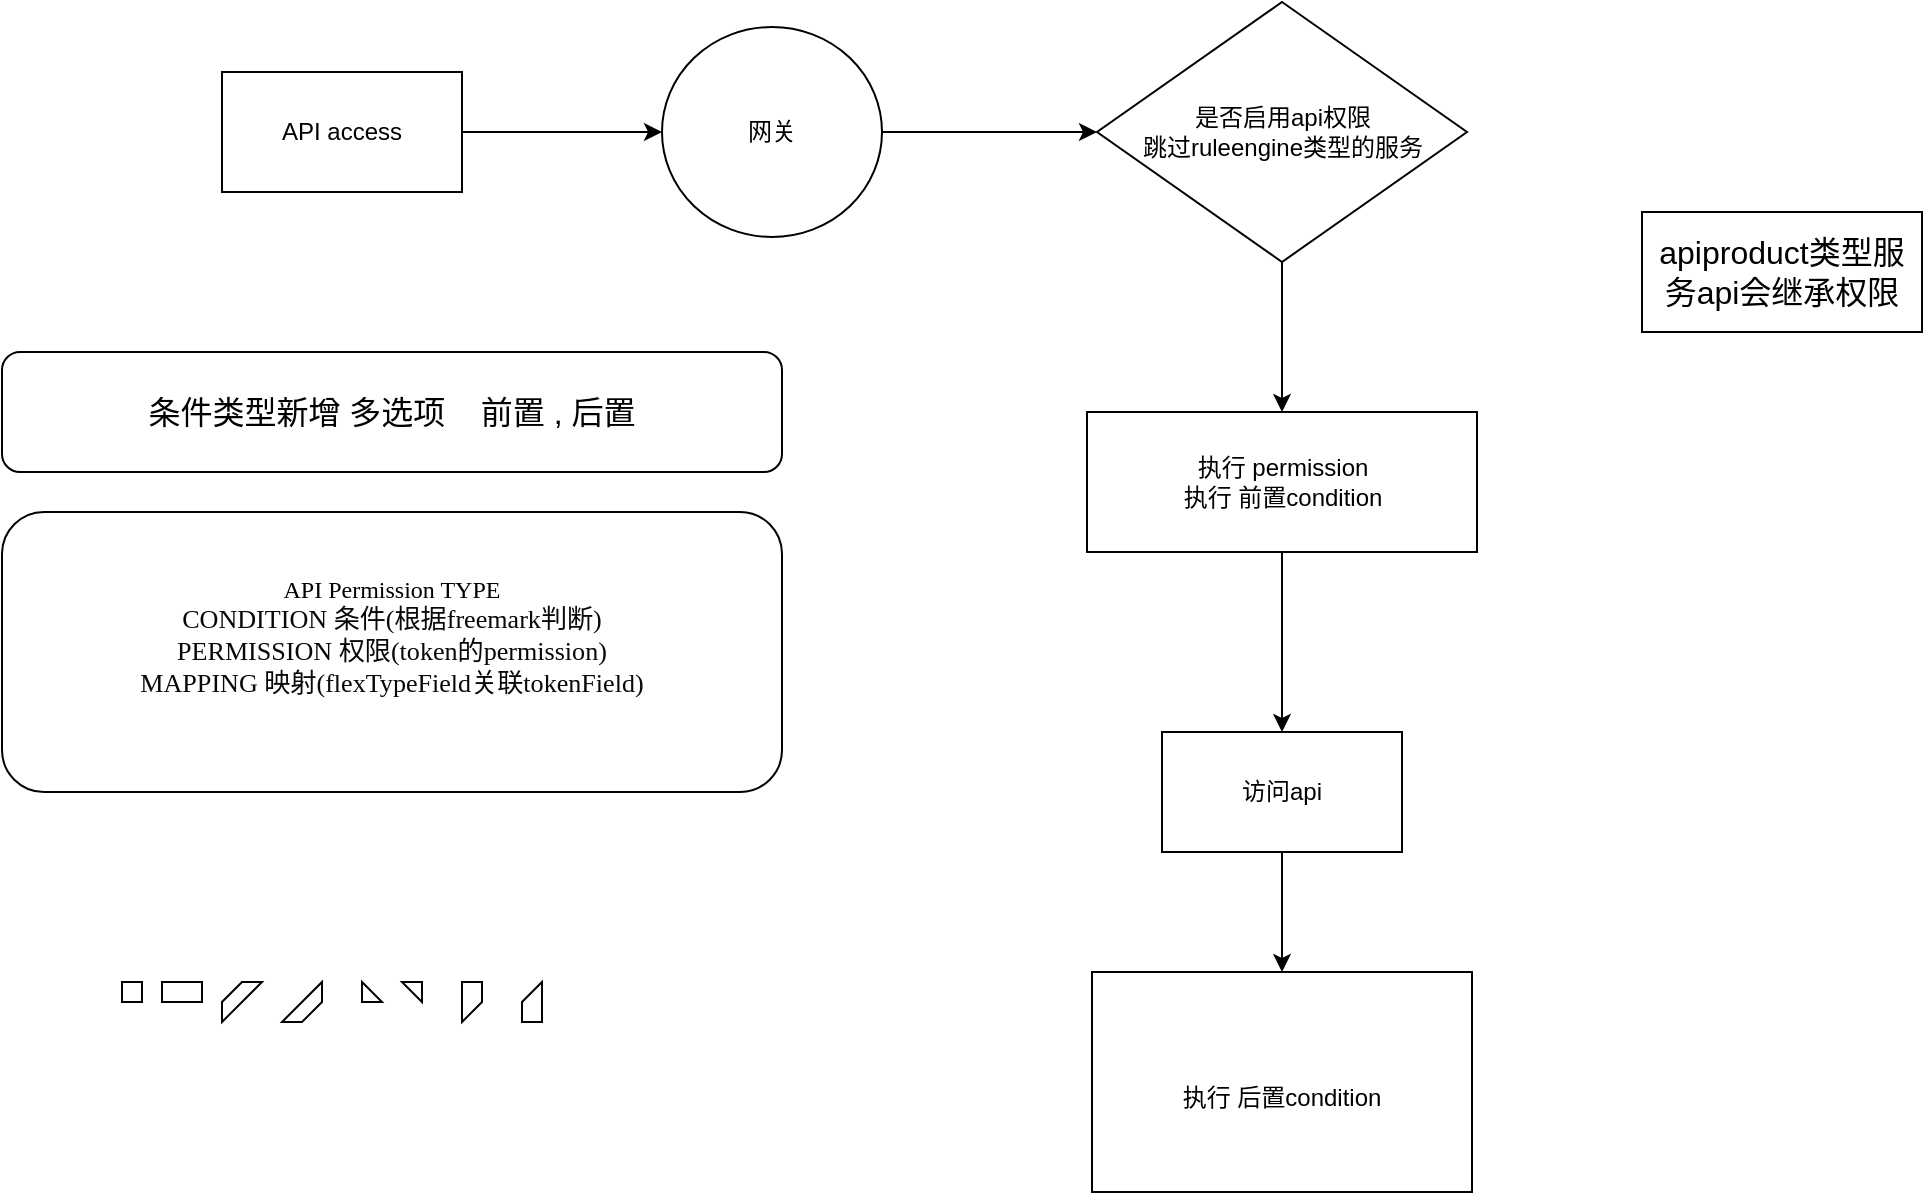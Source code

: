<mxfile version="21.1.7" type="github" pages="2">
  <diagram name="规则引擎" id="lMqXDjT0-Osc_c8zB9kQ">
    <mxGraphModel dx="1086" dy="659" grid="1" gridSize="10" guides="1" tooltips="1" connect="1" arrows="1" fold="1" page="1" pageScale="1" pageWidth="1920" pageHeight="1200" math="0" shadow="0">
      <root>
        <mxCell id="0" />
        <mxCell id="1" parent="0" />
        <mxCell id="nkRAWRB7QTpRWoVHKGXE-1" value="API access" style="rounded=0;whiteSpace=wrap;html=1;" parent="1" vertex="1">
          <mxGeometry x="170" y="65" width="120" height="60" as="geometry" />
        </mxCell>
        <mxCell id="nkRAWRB7QTpRWoVHKGXE-2" value="" style="endArrow=classic;html=1;rounded=0;exitX=1;exitY=0.5;exitDx=0;exitDy=0;entryX=0;entryY=0.5;entryDx=0;entryDy=0;" parent="1" source="nkRAWRB7QTpRWoVHKGXE-1" target="nkRAWRB7QTpRWoVHKGXE-4" edge="1">
          <mxGeometry width="50" height="50" relative="1" as="geometry">
            <mxPoint x="680" y="285" as="sourcePoint" />
            <mxPoint x="430" y="155" as="targetPoint" />
          </mxGeometry>
        </mxCell>
        <mxCell id="nkRAWRB7QTpRWoVHKGXE-9" value="" style="edgeStyle=orthogonalEdgeStyle;rounded=0;orthogonalLoop=1;jettySize=auto;html=1;" parent="1" source="nkRAWRB7QTpRWoVHKGXE-4" target="nkRAWRB7QTpRWoVHKGXE-8" edge="1">
          <mxGeometry relative="1" as="geometry" />
        </mxCell>
        <mxCell id="nkRAWRB7QTpRWoVHKGXE-4" value="网关" style="ellipse;whiteSpace=wrap;html=1;" parent="1" vertex="1">
          <mxGeometry x="390" y="42.5" width="110" height="105" as="geometry" />
        </mxCell>
        <mxCell id="nkRAWRB7QTpRWoVHKGXE-11" value="" style="edgeStyle=orthogonalEdgeStyle;rounded=0;orthogonalLoop=1;jettySize=auto;html=1;" parent="1" source="nkRAWRB7QTpRWoVHKGXE-8" target="nkRAWRB7QTpRWoVHKGXE-10" edge="1">
          <mxGeometry relative="1" as="geometry" />
        </mxCell>
        <mxCell id="nkRAWRB7QTpRWoVHKGXE-8" value="是否启用api权限&lt;br&gt;跳过ruleengine类型的服务" style="rhombus;whiteSpace=wrap;html=1;" parent="1" vertex="1">
          <mxGeometry x="607.5" y="30" width="185" height="130" as="geometry" />
        </mxCell>
        <mxCell id="Ies4CJbf-FAV-6-cfxqr-3" value="" style="edgeStyle=orthogonalEdgeStyle;rounded=0;orthogonalLoop=1;jettySize=auto;html=1;" parent="1" source="nkRAWRB7QTpRWoVHKGXE-10" target="Ies4CJbf-FAV-6-cfxqr-2" edge="1">
          <mxGeometry relative="1" as="geometry" />
        </mxCell>
        <mxCell id="nkRAWRB7QTpRWoVHKGXE-10" value="执行 permission&lt;br&gt;执行 前置condition&lt;br&gt;" style="whiteSpace=wrap;html=1;" parent="1" vertex="1">
          <mxGeometry x="602.5" y="235" width="195" height="70" as="geometry" />
        </mxCell>
        <mxCell id="Ies4CJbf-FAV-6-cfxqr-5" value="" style="edgeStyle=orthogonalEdgeStyle;rounded=0;orthogonalLoop=1;jettySize=auto;html=1;entryX=0.5;entryY=0;entryDx=0;entryDy=0;" parent="1" source="Ies4CJbf-FAV-6-cfxqr-2" target="Ies4CJbf-FAV-6-cfxqr-10" edge="1">
          <mxGeometry relative="1" as="geometry">
            <mxPoint x="700" y="525" as="targetPoint" />
          </mxGeometry>
        </mxCell>
        <mxCell id="Ies4CJbf-FAV-6-cfxqr-2" value="访问api" style="whiteSpace=wrap;html=1;" parent="1" vertex="1">
          <mxGeometry x="640" y="395" width="120" height="60" as="geometry" />
        </mxCell>
        <mxCell id="Ies4CJbf-FAV-6-cfxqr-6" value="API Permission TYPE&lt;br&gt;&lt;div style=&quot;background-color: rgb(255, 255, 255); color: rgb(8, 8, 8); font-size: 9.8pt;&quot;&gt;&lt;div&gt;CONDITION 条件(根据freemark判断)&lt;/div&gt;&lt;div&gt;&lt;div style=&quot;font-size: 9.8pt;&quot;&gt;&lt;div&gt;PERMISSION 权限(token的permission)&lt;/div&gt;&lt;div&gt;&lt;div style=&quot;font-size: 9.8pt;&quot;&gt;&lt;div&gt;MAPPING 映射(flexTypeField关联tokenField)&lt;/div&gt;&lt;div&gt;&lt;br&gt;&lt;/div&gt;&lt;/div&gt;&lt;/div&gt;&lt;/div&gt;&lt;/div&gt;&lt;/div&gt;" style="rounded=1;whiteSpace=wrap;html=1;fontFamily=Verdana;" parent="1" vertex="1">
          <mxGeometry x="60" y="285" width="390" height="140" as="geometry" />
        </mxCell>
        <mxCell id="Ies4CJbf-FAV-6-cfxqr-9" value="条件类型新增 多选项&amp;nbsp; &amp;nbsp; 前置 , 后置" style="rounded=1;whiteSpace=wrap;html=1;fontSize=16;" parent="1" vertex="1">
          <mxGeometry x="60" y="205" width="390" height="60" as="geometry" />
        </mxCell>
        <mxCell id="Ies4CJbf-FAV-6-cfxqr-10" value="&lt;br&gt;执行 后置condition&lt;br&gt;" style="whiteSpace=wrap;html=1;" parent="1" vertex="1">
          <mxGeometry x="605" y="515" width="190" height="110" as="geometry" />
        </mxCell>
        <mxCell id="Ies4CJbf-FAV-6-cfxqr-11" value="apiproduct类型服务api会继承权限&lt;br&gt;" style="rounded=0;whiteSpace=wrap;html=1;fontSize=16;" parent="1" vertex="1">
          <mxGeometry x="880" y="135" width="140" height="60" as="geometry" />
        </mxCell>
        <mxCell id="lvQHiRlJNacJ52zLgOht-15" style="edgeStyle=none;curved=1;rounded=0;orthogonalLoop=1;jettySize=auto;html=1;exitX=0.5;exitY=1;exitDx=0;exitDy=0;fontSize=12;startSize=8;endSize=8;" parent="1" edge="1">
          <mxGeometry relative="1" as="geometry">
            <mxPoint x="252.3" y="534.895" as="sourcePoint" />
            <mxPoint x="252.3" y="534.895" as="targetPoint" />
          </mxGeometry>
        </mxCell>
        <mxCell id="lvQHiRlJNacJ52zLgOht-38" value="" style="shape=stencil(pZJLDoMgEIZPw95APEBj67J3QKSViGCAqr19gZGm1seiTdjM/898mQeIFLahPUc4U7TjiJwRxtZxxYS8BgFjbzWg5xmE4zKktufMgTZQI2gl5zrrjG75KGo3E4RquBEuuOSCspPPCY8UFWXt3eiHqr8MhMtd76YN3zDetpASOohSuZnU09Dbykh2p4dQPUH7OIe5nhDO82+jE0EK9UFIO/udsATkfxPSTMcEJrU9WqPXdzbpP9jeDWLZ6ohRhU8ZhRc=);whiteSpace=wrap;html=1;" parent="1" vertex="1">
          <mxGeometry x="170" y="520" width="20" height="20" as="geometry" />
        </mxCell>
        <mxCell id="RODdO40ClZkZJHauOLAf-1" value="" style="shape=stencil(pZJLDoMgEIZPw95APEBj67J3QKSViGCAqr19gZGm1seiTdjM/898mQeIFLahPUc4U7TjiJwRxtZxxYS8BgFjbzWg5xmE4zKktufMgTZQI2gl5zrrjG75KGo3E4RquBEuuOSCspPPCY8UFWXt3eiHqr8MhMtd76YN3zDetpASOohSuZnU09Dbykh2p4dQPUH7OIe5nhDO82+jE0EK9UFIO/udsATkfxPSTMcEJrU9WqPXdzbpP9jeDWLZ6ohRhU8ZhRc=);whiteSpace=wrap;html=1;rotation=-180;" vertex="1" parent="1">
          <mxGeometry x="200" y="520" width="20" height="20" as="geometry" />
        </mxCell>
        <mxCell id="RODdO40ClZkZJHauOLAf-3" value="" style="rounded=0;whiteSpace=wrap;html=1;fontSize=16;" vertex="1" parent="1">
          <mxGeometry x="120" y="520" width="10" height="10" as="geometry" />
        </mxCell>
        <mxCell id="RODdO40ClZkZJHauOLAf-4" value="" style="rounded=0;whiteSpace=wrap;html=1;fontSize=16;" vertex="1" parent="1">
          <mxGeometry x="140" y="520" width="20" height="10" as="geometry" />
        </mxCell>
        <mxCell id="RODdO40ClZkZJHauOLAf-6" value="" style="verticalLabelPosition=bottom;verticalAlign=top;html=1;shape=mxgraph.basic.orthogonal_triangle;fontSize=16;" vertex="1" parent="1">
          <mxGeometry x="240" y="520" width="10" height="10" as="geometry" />
        </mxCell>
        <mxCell id="RODdO40ClZkZJHauOLAf-8" value="" style="verticalLabelPosition=bottom;verticalAlign=top;html=1;shape=mxgraph.basic.orthogonal_triangle;fontSize=16;direction=west;" vertex="1" parent="1">
          <mxGeometry x="260" y="520" width="10" height="10" as="geometry" />
        </mxCell>
        <mxCell id="RODdO40ClZkZJHauOLAf-9" value="" style="shape=stencil(rVJbDoMgEDwN/wbiARpbP3uHFWklIhigam9fHtLUqk2bNOFnZnYns7sgUpgGeoZwJqFjiBwRxsYySbk4ewJjJzWRx3mE4xKC6Rm1kRtAc6jE3GesVi0beW1nBy4bprn1Kjmh7OBq/CNFBbS9anWT9ZuAcLmrXZRmG8JT5kLEBIEqN4t68NlWQpI7NfjuKcbP4lj3Bdp2TgaCyxeDtLK/OST4i8VyivyrEFQo82mNjt/ZpPtgezcIbasjBjZ+ykA8AA==);whiteSpace=wrap;html=1;rotation=-180;direction=west;" vertex="1" parent="1">
          <mxGeometry x="290" y="520" width="10" height="10" as="geometry" />
        </mxCell>
        <mxCell id="RODdO40ClZkZJHauOLAf-10" value="" style="shape=stencil(rVJbDoMgEDwN/wbiARpbP3uHFWklIhigam9fHtLUqk2bNOFnZnYns7sgUpgGeoZwJqFjiBwRxsYySbk4ewJjJzWRx3mE4xKC6Rm1kRtAc6jE3GesVi0beW1nBy4bprn1Kjmh7OBq/CNFBbS9anWT9ZuAcLmrXZRmG8JT5kLEBIEqN4t68NlWQpI7NfjuKcbP4lj3Bdp2TgaCyxeDtLK/OST4i8VyivyrEFQo82mNjt/ZpPtgezcIbasjBjZ+ykA8AA==);whiteSpace=wrap;html=1;rotation=-180;direction=east;" vertex="1" parent="1">
          <mxGeometry x="320" y="530" width="10" height="10" as="geometry" />
        </mxCell>
      </root>
    </mxGraphModel>
  </diagram>
  <diagram id="iqnnxUxoqkpFv0Z-_ecK" name="流程">
    <mxGraphModel dx="3995" dy="1841" grid="0" gridSize="10" guides="1" tooltips="1" connect="1" arrows="1" fold="1" page="1" pageScale="1" pageWidth="1169" pageHeight="827" math="0" shadow="0">
      <root>
        <mxCell id="0" />
        <mxCell id="1" parent="0" />
        <mxCell id="_8M5s9jNWxeY9qWyxaXj-8" value="&lt;div style=&quot;background-color: rgb(255, 255, 255); color: rgb(8, 8, 8); font-family: &amp;quot;Courier New&amp;quot;, monospace; font-size: 9.8pt;&quot;&gt;流程域&lt;br&gt;--&lt;br&gt;流程域编码&lt;span style=&quot;font-family:&#39;JetBrains Mono&#39;,monospace;&quot;&gt;/ID&lt;br&gt;&lt;/span&gt;流程域名称&lt;span style=&quot;font-family:&#39;JetBrains Mono&#39;,monospace;&quot;&gt;/Name&lt;br&gt;&lt;/span&gt;流程域所属类别&lt;span style=&quot;font-family:&#39;JetBrains Mono&#39;,monospace;&quot;&gt;/Category&lt;br&gt;&lt;/span&gt;流程域责任人&lt;span style=&quot;font-family:&#39;JetBrains Mono&#39;,monospace;&quot;&gt;/Owner&lt;br&gt;&lt;/span&gt;&lt;/div&gt;" style="whiteSpace=wrap;html=1;aspect=fixed;fontSize=16;" vertex="1" parent="1">
          <mxGeometry x="-2297" y="-798" width="185" height="185" as="geometry" />
        </mxCell>
        <mxCell id="_8M5s9jNWxeY9qWyxaXj-9" value="&lt;div style=&quot;background-color: rgb(255, 255, 255); color: rgb(8, 8, 8); font-family: &amp;quot;Courier New&amp;quot;, monospace; font-size: 9.8pt;&quot;&gt;流程组&lt;br&gt;--&lt;br&gt;流程组编码&lt;span style=&quot;font-family:&#39;JetBrains Mono&#39;,monospace;&quot;&gt;/ID&lt;br&gt;&lt;/span&gt;流程组名称&lt;span style=&quot;font-family:&#39;JetBrains Mono&#39;,monospace;&quot;&gt;/Name&lt;br&gt;&lt;/span&gt;流程组所属域&lt;span style=&quot;font-family:&#39;JetBrains Mono&#39;,monospace;&quot;&gt;/ProcessAreaId&lt;/span&gt;&lt;/div&gt;" style="rounded=0;whiteSpace=wrap;html=1;fontSize=16;" vertex="1" parent="1">
          <mxGeometry x="-2058" y="-802" width="230" height="159" as="geometry" />
        </mxCell>
        <mxCell id="_8M5s9jNWxeY9qWyxaXj-10" value="&lt;div style=&quot;background-color: rgb(255, 255, 255); color: rgb(8, 8, 8); font-family: &amp;quot;Courier New&amp;quot;, monospace; font-size: 9.8pt;&quot;&gt;流程&lt;br&gt;--&lt;br&gt;流程编码&lt;span style=&quot;font-family:&#39;JetBrains Mono&#39;,monospace;&quot;&gt;/ID&lt;br&gt;&lt;/span&gt;流程版本&lt;span style=&quot;font-family:&#39;JetBrains Mono&#39;,monospace;&quot;&gt;/VID&lt;br&gt;&lt;/span&gt;流程名称&lt;span style=&quot;font-family:&#39;JetBrains Mono&#39;,monospace;&quot;&gt;/Name&lt;br&gt;&lt;/span&gt;所属流程组&lt;span style=&quot;font-family:&#39;JetBrains Mono&#39;,monospace;&quot;&gt;/ProcessGroupID&lt;br&gt;&lt;/span&gt;流程责任人&lt;span style=&quot;font-family:&#39;JetBrains Mono&#39;,monospace;&quot;&gt;/Owner&lt;br&gt;&lt;/span&gt;流程所属部门&lt;span style=&quot;font-family:&#39;JetBrains Mono&#39;,monospace;&quot;&gt;/Department&lt;br&gt;&lt;/span&gt;流程生效日期&lt;span style=&quot;font-family:&#39;JetBrains Mono&#39;,monospace;&quot;&gt;/EffectiveFrom&lt;br&gt;&lt;/span&gt;流程目的&lt;span style=&quot;font-family:&#39;JetBrains Mono&#39;,monospace;&quot;&gt;/ProcessValue&lt;br&gt;&lt;/span&gt;适用范围&lt;span style=&quot;font-family:&#39;JetBrains Mono&#39;,monospace;&quot;&gt;/ProcessScope&lt;br&gt;&lt;/span&gt;流程场景&lt;span style=&quot;font-family:&#39;JetBrains Mono&#39;,monospace;&quot;&gt;/ProcessScenario&lt;br&gt;&lt;/span&gt;业务对象&lt;span style=&quot;font-family:&#39;JetBrains Mono&#39;,monospace;&quot;&gt;/BusinessObject&lt;br&gt;&lt;/span&gt;流程文件&lt;span style=&quot;font-family:&#39;JetBrains Mono&#39;,monospace;&quot;&gt;/ProcessFile&lt;br&gt;&lt;/span&gt;服务水平承诺&lt;span style=&quot;font-family:&#39;JetBrains Mono&#39;,monospace;&quot;&gt;/SLA&lt;/span&gt;&lt;/div&gt;" style="rounded=0;whiteSpace=wrap;html=1;fontSize=16;" vertex="1" parent="1">
          <mxGeometry x="-2297" y="-541" width="367" height="321" as="geometry" />
        </mxCell>
        <mxCell id="_8M5s9jNWxeY9qWyxaXj-11" value="&lt;div style=&quot;background-color: rgb(255, 255, 255); color: rgb(8, 8, 8); font-family: &amp;quot;Courier New&amp;quot;, monospace; font-size: 9.8pt;&quot;&gt;端到端流程模型&lt;br&gt;--&lt;br&gt;流程编码&lt;span style=&quot;font-family:&#39;JetBrains Mono&#39;,monospace;&quot;&gt;/ID&lt;br&gt;&lt;/span&gt;流程版本&lt;span style=&quot;font-family:&#39;JetBrains Mono&#39;,monospace;&quot;&gt;/VID&lt;br&gt;&lt;/span&gt;流程名称&lt;span style=&quot;font-family:&#39;JetBrains Mono&#39;,monospace;&quot;&gt;/Name&lt;br&gt;&lt;/span&gt;女级流程&lt;span style=&quot;font-family:&#39;JetBrains Mono&#39;,monospace;&quot;&gt;ID/ParentProcessID&lt;br&gt;&lt;/span&gt;流程责任人&lt;span style=&quot;font-family:&#39;JetBrains Mono&#39;,monospace;&quot;&gt;/Owner&lt;br&gt;&lt;/span&gt;流程所属横向组织&lt;span style=&quot;font-family:&#39;JetBrains Mono&#39;,monospace;&quot;&gt;/HorizontalOrganization&lt;br&gt;&lt;/span&gt;流程生效日期&lt;span style=&quot;font-family:&#39;JetBrains Mono&#39;,monospace;&quot;&gt;/EffectiveFrom&lt;br&gt;&lt;/span&gt;流程目的&lt;span style=&quot;font-family:&#39;JetBrains Mono&#39;,monospace;&quot;&gt;/ProcessValue&lt;br&gt;&lt;/span&gt;流程文件&lt;span style=&quot;font-family:&#39;JetBrains Mono&#39;,monospace;&quot;&gt;/ProcessFile&lt;br&gt;&lt;/span&gt;职能流程串&lt;span style=&quot;font-family:&#39;JetBrains Mono&#39;,monospace;&quot;&gt;/ChildProcessesChain&lt;br&gt;&lt;/span&gt;服务水平承诺&lt;span style=&quot;font-family:&#39;JetBrains Mono&#39;,monospace;&quot;&gt;/SLA&lt;/span&gt;&lt;/div&gt;" style="rounded=0;whiteSpace=wrap;html=1;fontSize=16;" vertex="1" parent="1">
          <mxGeometry x="-1873" y="-586" width="375" height="268" as="geometry" />
        </mxCell>
      </root>
    </mxGraphModel>
  </diagram>
</mxfile>
